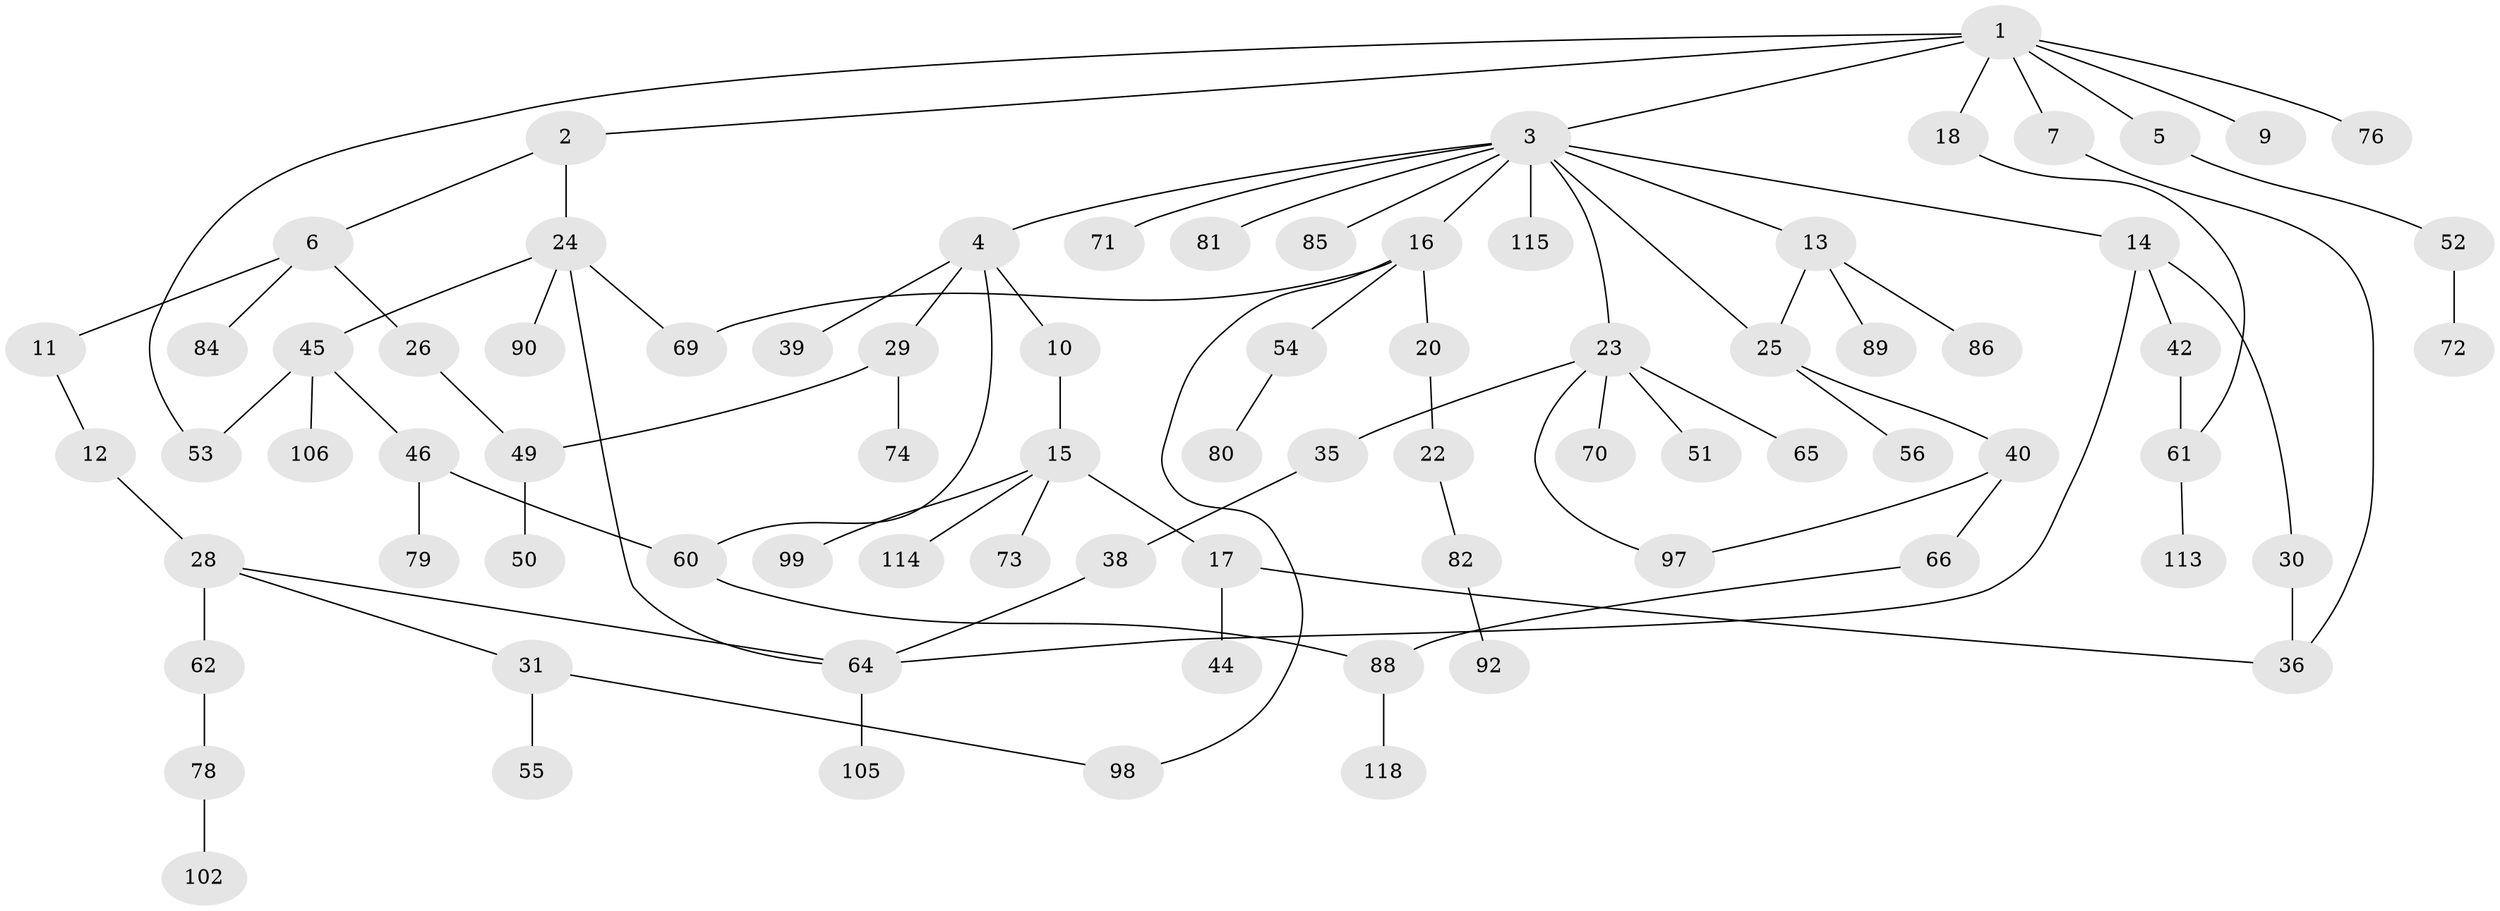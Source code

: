 // Generated by graph-tools (version 1.1) at 2025/51/02/27/25 19:51:36]
// undirected, 79 vertices, 92 edges
graph export_dot {
graph [start="1"]
  node [color=gray90,style=filled];
  1 [super="+57"];
  2 [super="+91"];
  3 [super="+8"];
  4 [super="+32"];
  5;
  6 [super="+19"];
  7 [super="+77"];
  9 [super="+34"];
  10 [super="+101"];
  11 [super="+75"];
  12 [super="+109"];
  13 [super="+67"];
  14 [super="+93"];
  15 [super="+95"];
  16 [super="+21"];
  17 [super="+43"];
  18;
  20;
  22 [super="+37"];
  23 [super="+27"];
  24 [super="+48"];
  25 [super="+33"];
  26 [super="+103"];
  28 [super="+41"];
  29 [super="+47"];
  30 [super="+94"];
  31;
  35 [super="+58"];
  36 [super="+68"];
  38;
  39;
  40 [super="+100"];
  42 [super="+117"];
  44;
  45 [super="+87"];
  46 [super="+59"];
  49;
  50;
  51;
  52;
  53;
  54;
  55 [super="+107"];
  56 [super="+108"];
  60 [super="+111"];
  61 [super="+63"];
  62;
  64 [super="+96"];
  65;
  66 [super="+112"];
  69;
  70;
  71;
  72;
  73;
  74;
  76;
  78 [super="+104"];
  79;
  80 [super="+116"];
  81;
  82 [super="+83"];
  84;
  85;
  86;
  88;
  89;
  90;
  92;
  97;
  98 [super="+110"];
  99;
  102;
  105;
  106;
  113;
  114;
  115;
  118;
  1 -- 2;
  1 -- 3;
  1 -- 5;
  1 -- 7;
  1 -- 9;
  1 -- 18;
  1 -- 53;
  1 -- 76;
  2 -- 6;
  2 -- 24;
  3 -- 4;
  3 -- 13;
  3 -- 25;
  3 -- 115;
  3 -- 16;
  3 -- 81;
  3 -- 23;
  3 -- 85;
  3 -- 71;
  3 -- 14;
  4 -- 10;
  4 -- 29;
  4 -- 39;
  4 -- 60;
  5 -- 52;
  6 -- 11;
  6 -- 26;
  6 -- 84;
  7 -- 36;
  10 -- 15;
  11 -- 12;
  12 -- 28 [weight=2];
  13 -- 89;
  13 -- 25;
  13 -- 86;
  14 -- 30;
  14 -- 42;
  14 -- 64;
  15 -- 17;
  15 -- 73;
  15 -- 114;
  15 -- 99;
  16 -- 20;
  16 -- 54;
  16 -- 69;
  16 -- 98;
  17 -- 36;
  17 -- 44;
  18 -- 61;
  20 -- 22;
  22 -- 82;
  23 -- 51;
  23 -- 65;
  23 -- 97;
  23 -- 35;
  23 -- 70;
  24 -- 45;
  24 -- 90;
  24 -- 69;
  24 -- 64;
  25 -- 40;
  25 -- 56;
  26 -- 49;
  28 -- 31;
  28 -- 64;
  28 -- 62;
  29 -- 49;
  29 -- 74;
  30 -- 36;
  31 -- 55;
  31 -- 98;
  35 -- 38;
  38 -- 64;
  40 -- 66;
  40 -- 97;
  42 -- 61;
  45 -- 46;
  45 -- 106;
  45 -- 53;
  46 -- 60;
  46 -- 79;
  49 -- 50;
  52 -- 72;
  54 -- 80;
  60 -- 88;
  61 -- 113;
  62 -- 78;
  64 -- 105;
  66 -- 88;
  78 -- 102;
  82 -- 92;
  88 -- 118;
}
